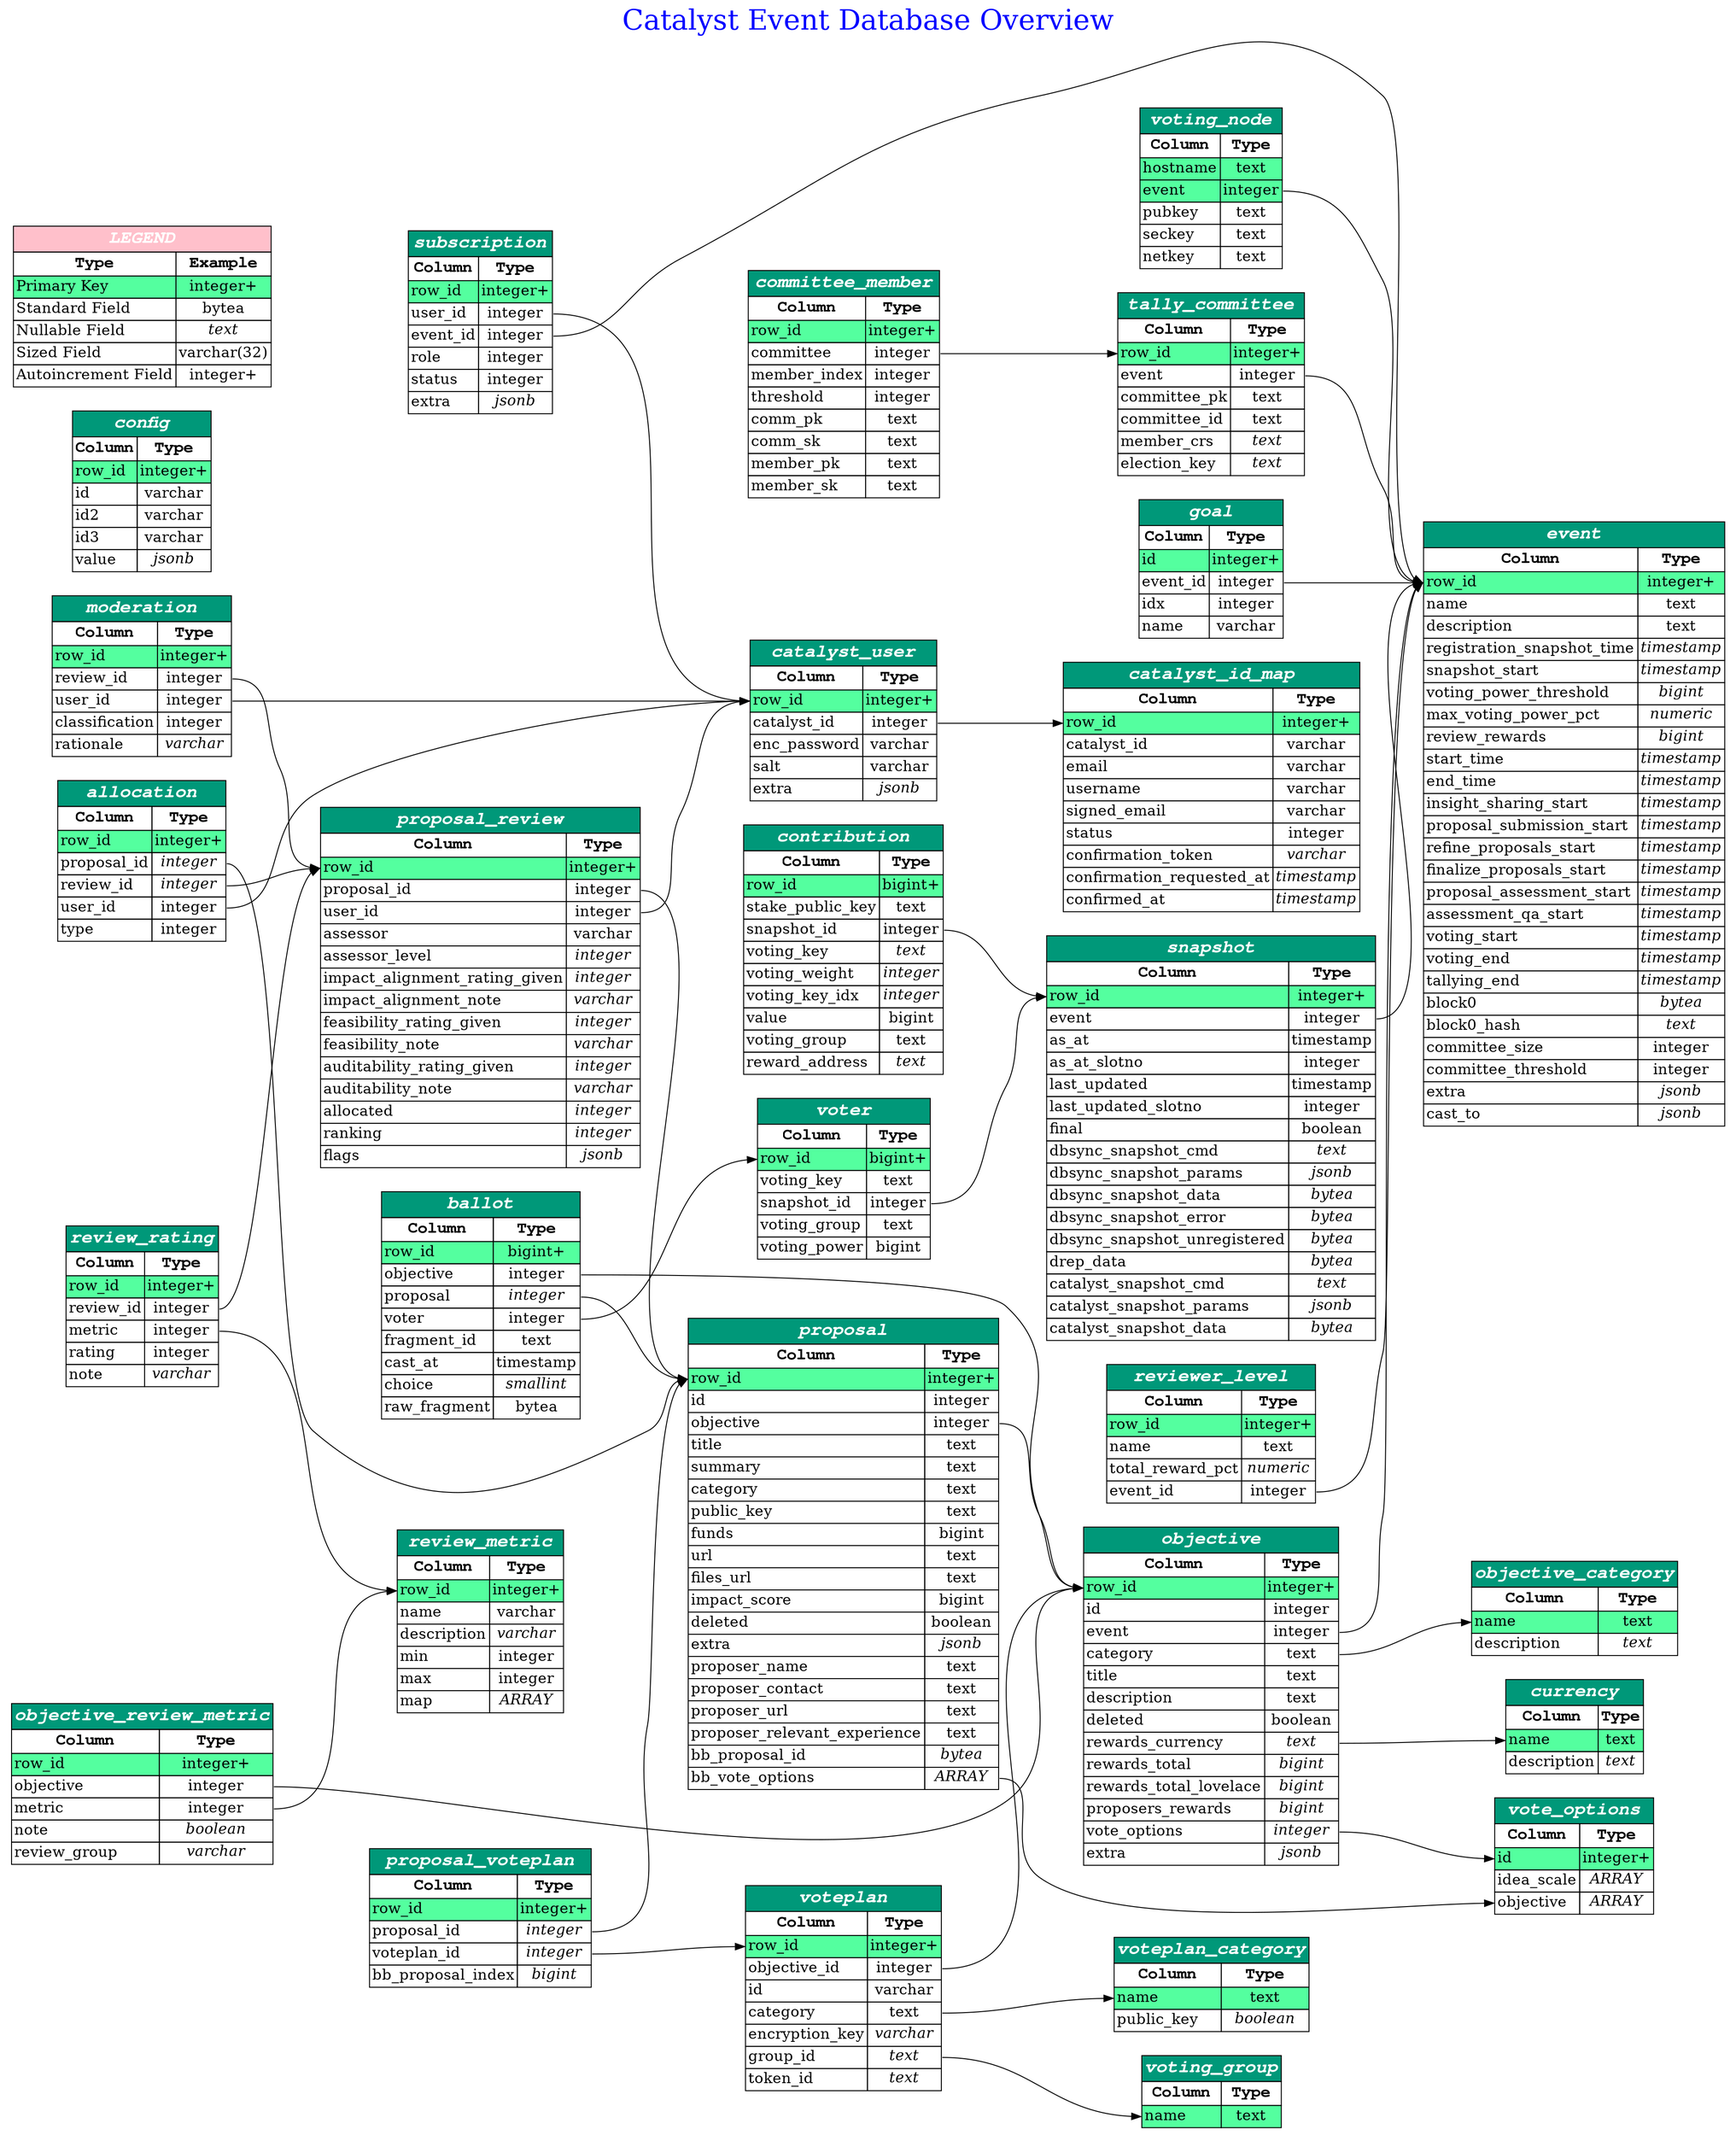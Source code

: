 digraph erd {

    
    label = "Catalyst Event Database Overview"
    labelloc = t
    fontsize = 30
    fontcolor = blue
    

    graph [
        rankdir = "LR"
    ];

    node [
        fontsize = "16"
        shape = "plaintext"
    ];

    edge [
    ];

    
        

    "allocation" [label=<
        <table border='0' cellborder='1' cellspacing='0'>
            <tr>
                <td colspan='2' bgcolor='#009879' port='__title'><font color='white' face='Courier bold italic' point-size='20'><b>allocation</b></font></td>
            </tr>
            <tr>
                <td><font color='black' face='Courier bold' point-size='18' ><b>Column</b></font></td>
                <td><font color='black' face='Courier bold' point-size='18' ><b>Type</b></font></td>
            </tr>

            
            <tr>
                <td port="row_id" bgcolor="seagreen1" align='text'><font>row_id</font><br align='left'/></td>
                <td port="row_id_out" bgcolor="seagreen1" ><font>integer+</font></td>
            </tr>
            
            <tr>
                <td port="proposal_id"  align='text'><font>proposal_id</font><br align='left'/></td>
                <td port="proposal_id_out"  ><font><i>integer</i></font></td>
            </tr>
            
            <tr>
                <td port="review_id"  align='text'><font>review_id</font><br align='left'/></td>
                <td port="review_id_out"  ><font><i>integer</i></font></td>
            </tr>
            
            <tr>
                <td port="user_id"  align='text'><font>user_id</font><br align='left'/></td>
                <td port="user_id_out"  ><font>integer</font></td>
            </tr>
            
            <tr>
                <td port="type"  align='text'><font>type</font><br align='left'/></td>
                <td port="type_out"  ><font>integer</font></td>
            </tr>
            

        </table>
    >];

        
    
        

    "ballot" [label=<
        <table border='0' cellborder='1' cellspacing='0'>
            <tr>
                <td colspan='2' bgcolor='#009879' port='__title'><font color='white' face='Courier bold italic' point-size='20'><b>ballot</b></font></td>
            </tr>
            <tr>
                <td><font color='black' face='Courier bold' point-size='18' ><b>Column</b></font></td>
                <td><font color='black' face='Courier bold' point-size='18' ><b>Type</b></font></td>
            </tr>

            
            <tr>
                <td port="row_id" bgcolor="seagreen1" align='text'><font>row_id</font><br align='left'/></td>
                <td port="row_id_out" bgcolor="seagreen1" ><font>bigint+</font></td>
            </tr>
            
            <tr>
                <td port="objective"  align='text'><font>objective</font><br align='left'/></td>
                <td port="objective_out"  ><font>integer</font></td>
            </tr>
            
            <tr>
                <td port="proposal"  align='text'><font>proposal</font><br align='left'/></td>
                <td port="proposal_out"  ><font><i>integer</i></font></td>
            </tr>
            
            <tr>
                <td port="voter"  align='text'><font>voter</font><br align='left'/></td>
                <td port="voter_out"  ><font>integer</font></td>
            </tr>
            
            <tr>
                <td port="fragment_id"  align='text'><font>fragment_id</font><br align='left'/></td>
                <td port="fragment_id_out"  ><font>text</font></td>
            </tr>
            
            <tr>
                <td port="cast_at"  align='text'><font>cast_at</font><br align='left'/></td>
                <td port="cast_at_out"  ><font>timestamp</font></td>
            </tr>
            
            <tr>
                <td port="choice"  align='text'><font>choice</font><br align='left'/></td>
                <td port="choice_out"  ><font><i>smallint</i></font></td>
            </tr>
            
            <tr>
                <td port="raw_fragment"  align='text'><font>raw_fragment</font><br align='left'/></td>
                <td port="raw_fragment_out"  ><font>bytea</font></td>
            </tr>
            

        </table>
    >];

        
    
        

    "catalyst_id_map" [label=<
        <table border='0' cellborder='1' cellspacing='0'>
            <tr>
                <td colspan='2' bgcolor='#009879' port='__title'><font color='white' face='Courier bold italic' point-size='20'><b>catalyst_id_map</b></font></td>
            </tr>
            <tr>
                <td><font color='black' face='Courier bold' point-size='18' ><b>Column</b></font></td>
                <td><font color='black' face='Courier bold' point-size='18' ><b>Type</b></font></td>
            </tr>

            
            <tr>
                <td port="row_id" bgcolor="seagreen1" align='text'><font>row_id</font><br align='left'/></td>
                <td port="row_id_out" bgcolor="seagreen1" ><font>integer+</font></td>
            </tr>
            
            <tr>
                <td port="catalyst_id"  align='text'><font>catalyst_id</font><br align='left'/></td>
                <td port="catalyst_id_out"  ><font>varchar</font></td>
            </tr>
            
            <tr>
                <td port="email"  align='text'><font>email</font><br align='left'/></td>
                <td port="email_out"  ><font>varchar</font></td>
            </tr>
            
            <tr>
                <td port="username"  align='text'><font>username</font><br align='left'/></td>
                <td port="username_out"  ><font>varchar</font></td>
            </tr>
            
            <tr>
                <td port="signed_email"  align='text'><font>signed_email</font><br align='left'/></td>
                <td port="signed_email_out"  ><font>varchar</font></td>
            </tr>
            
            <tr>
                <td port="status"  align='text'><font>status</font><br align='left'/></td>
                <td port="status_out"  ><font>integer</font></td>
            </tr>
            
            <tr>
                <td port="confirmation_token"  align='text'><font>confirmation_token</font><br align='left'/></td>
                <td port="confirmation_token_out"  ><font><i>varchar</i></font></td>
            </tr>
            
            <tr>
                <td port="confirmation_requested_at"  align='text'><font>confirmation_requested_at</font><br align='left'/></td>
                <td port="confirmation_requested_at_out"  ><font><i>timestamp</i></font></td>
            </tr>
            
            <tr>
                <td port="confirmed_at"  align='text'><font>confirmed_at</font><br align='left'/></td>
                <td port="confirmed_at_out"  ><font><i>timestamp</i></font></td>
            </tr>
            

        </table>
    >];

        
    
        

    "catalyst_user" [label=<
        <table border='0' cellborder='1' cellspacing='0'>
            <tr>
                <td colspan='2' bgcolor='#009879' port='__title'><font color='white' face='Courier bold italic' point-size='20'><b>catalyst_user</b></font></td>
            </tr>
            <tr>
                <td><font color='black' face='Courier bold' point-size='18' ><b>Column</b></font></td>
                <td><font color='black' face='Courier bold' point-size='18' ><b>Type</b></font></td>
            </tr>

            
            <tr>
                <td port="row_id" bgcolor="seagreen1" align='text'><font>row_id</font><br align='left'/></td>
                <td port="row_id_out" bgcolor="seagreen1" ><font>integer+</font></td>
            </tr>
            
            <tr>
                <td port="catalyst_id"  align='text'><font>catalyst_id</font><br align='left'/></td>
                <td port="catalyst_id_out"  ><font>integer</font></td>
            </tr>
            
            <tr>
                <td port="enc_password"  align='text'><font>enc_password</font><br align='left'/></td>
                <td port="enc_password_out"  ><font>varchar</font></td>
            </tr>
            
            <tr>
                <td port="salt"  align='text'><font>salt</font><br align='left'/></td>
                <td port="salt_out"  ><font>varchar</font></td>
            </tr>
            
            <tr>
                <td port="extra"  align='text'><font>extra</font><br align='left'/></td>
                <td port="extra_out"  ><font><i>jsonb</i></font></td>
            </tr>
            

        </table>
    >];

        
    
        

    "committee_member" [label=<
        <table border='0' cellborder='1' cellspacing='0'>
            <tr>
                <td colspan='2' bgcolor='#009879' port='__title'><font color='white' face='Courier bold italic' point-size='20'><b>committee_member</b></font></td>
            </tr>
            <tr>
                <td><font color='black' face='Courier bold' point-size='18' ><b>Column</b></font></td>
                <td><font color='black' face='Courier bold' point-size='18' ><b>Type</b></font></td>
            </tr>

            
            <tr>
                <td port="row_id" bgcolor="seagreen1" align='text'><font>row_id</font><br align='left'/></td>
                <td port="row_id_out" bgcolor="seagreen1" ><font>integer+</font></td>
            </tr>
            
            <tr>
                <td port="committee"  align='text'><font>committee</font><br align='left'/></td>
                <td port="committee_out"  ><font>integer</font></td>
            </tr>
            
            <tr>
                <td port="member_index"  align='text'><font>member_index</font><br align='left'/></td>
                <td port="member_index_out"  ><font>integer</font></td>
            </tr>
            
            <tr>
                <td port="threshold"  align='text'><font>threshold</font><br align='left'/></td>
                <td port="threshold_out"  ><font>integer</font></td>
            </tr>
            
            <tr>
                <td port="comm_pk"  align='text'><font>comm_pk</font><br align='left'/></td>
                <td port="comm_pk_out"  ><font>text</font></td>
            </tr>
            
            <tr>
                <td port="comm_sk"  align='text'><font>comm_sk</font><br align='left'/></td>
                <td port="comm_sk_out"  ><font>text</font></td>
            </tr>
            
            <tr>
                <td port="member_pk"  align='text'><font>member_pk</font><br align='left'/></td>
                <td port="member_pk_out"  ><font>text</font></td>
            </tr>
            
            <tr>
                <td port="member_sk"  align='text'><font>member_sk</font><br align='left'/></td>
                <td port="member_sk_out"  ><font>text</font></td>
            </tr>
            

        </table>
    >];

        
    
        

    "config" [label=<
        <table border='0' cellborder='1' cellspacing='0'>
            <tr>
                <td colspan='2' bgcolor='#009879' port='__title'><font color='white' face='Courier bold italic' point-size='20'><b>config</b></font></td>
            </tr>
            <tr>
                <td><font color='black' face='Courier bold' point-size='18' ><b>Column</b></font></td>
                <td><font color='black' face='Courier bold' point-size='18' ><b>Type</b></font></td>
            </tr>

            
            <tr>
                <td port="row_id" bgcolor="seagreen1" align='text'><font>row_id</font><br align='left'/></td>
                <td port="row_id_out" bgcolor="seagreen1" ><font>integer+</font></td>
            </tr>
            
            <tr>
                <td port="id"  align='text'><font>id</font><br align='left'/></td>
                <td port="id_out"  ><font>varchar</font></td>
            </tr>
            
            <tr>
                <td port="id2"  align='text'><font>id2</font><br align='left'/></td>
                <td port="id2_out"  ><font>varchar</font></td>
            </tr>
            
            <tr>
                <td port="id3"  align='text'><font>id3</font><br align='left'/></td>
                <td port="id3_out"  ><font>varchar</font></td>
            </tr>
            
            <tr>
                <td port="value"  align='text'><font>value</font><br align='left'/></td>
                <td port="value_out"  ><font><i>jsonb</i></font></td>
            </tr>
            

        </table>
    >];

        
    
        

    "contribution" [label=<
        <table border='0' cellborder='1' cellspacing='0'>
            <tr>
                <td colspan='2' bgcolor='#009879' port='__title'><font color='white' face='Courier bold italic' point-size='20'><b>contribution</b></font></td>
            </tr>
            <tr>
                <td><font color='black' face='Courier bold' point-size='18' ><b>Column</b></font></td>
                <td><font color='black' face='Courier bold' point-size='18' ><b>Type</b></font></td>
            </tr>

            
            <tr>
                <td port="row_id" bgcolor="seagreen1" align='text'><font>row_id</font><br align='left'/></td>
                <td port="row_id_out" bgcolor="seagreen1" ><font>bigint+</font></td>
            </tr>
            
            <tr>
                <td port="stake_public_key"  align='text'><font>stake_public_key</font><br align='left'/></td>
                <td port="stake_public_key_out"  ><font>text</font></td>
            </tr>
            
            <tr>
                <td port="snapshot_id"  align='text'><font>snapshot_id</font><br align='left'/></td>
                <td port="snapshot_id_out"  ><font>integer</font></td>
            </tr>
            
            <tr>
                <td port="voting_key"  align='text'><font>voting_key</font><br align='left'/></td>
                <td port="voting_key_out"  ><font><i>text</i></font></td>
            </tr>
            
            <tr>
                <td port="voting_weight"  align='text'><font>voting_weight</font><br align='left'/></td>
                <td port="voting_weight_out"  ><font><i>integer</i></font></td>
            </tr>
            
            <tr>
                <td port="voting_key_idx"  align='text'><font>voting_key_idx</font><br align='left'/></td>
                <td port="voting_key_idx_out"  ><font><i>integer</i></font></td>
            </tr>
            
            <tr>
                <td port="value"  align='text'><font>value</font><br align='left'/></td>
                <td port="value_out"  ><font>bigint</font></td>
            </tr>
            
            <tr>
                <td port="voting_group"  align='text'><font>voting_group</font><br align='left'/></td>
                <td port="voting_group_out"  ><font>text</font></td>
            </tr>
            
            <tr>
                <td port="reward_address"  align='text'><font>reward_address</font><br align='left'/></td>
                <td port="reward_address_out"  ><font><i>text</i></font></td>
            </tr>
            

        </table>
    >];

        
    
        

    "currency" [label=<
        <table border='0' cellborder='1' cellspacing='0'>
            <tr>
                <td colspan='2' bgcolor='#009879' port='__title'><font color='white' face='Courier bold italic' point-size='20'><b>currency</b></font></td>
            </tr>
            <tr>
                <td><font color='black' face='Courier bold' point-size='18' ><b>Column</b></font></td>
                <td><font color='black' face='Courier bold' point-size='18' ><b>Type</b></font></td>
            </tr>

            
            <tr>
                <td port="name" bgcolor="seagreen1" align='text'><font>name</font><br align='left'/></td>
                <td port="name_out" bgcolor="seagreen1" ><font>text</font></td>
            </tr>
            
            <tr>
                <td port="description"  align='text'><font>description</font><br align='left'/></td>
                <td port="description_out"  ><font><i>text</i></font></td>
            </tr>
            

        </table>
    >];

        
    
        

    "event" [label=<
        <table border='0' cellborder='1' cellspacing='0'>
            <tr>
                <td colspan='2' bgcolor='#009879' port='__title'><font color='white' face='Courier bold italic' point-size='20'><b>event</b></font></td>
            </tr>
            <tr>
                <td><font color='black' face='Courier bold' point-size='18' ><b>Column</b></font></td>
                <td><font color='black' face='Courier bold' point-size='18' ><b>Type</b></font></td>
            </tr>

            
            <tr>
                <td port="row_id" bgcolor="seagreen1" align='text'><font>row_id</font><br align='left'/></td>
                <td port="row_id_out" bgcolor="seagreen1" ><font>integer+</font></td>
            </tr>
            
            <tr>
                <td port="name"  align='text'><font>name</font><br align='left'/></td>
                <td port="name_out"  ><font>text</font></td>
            </tr>
            
            <tr>
                <td port="description"  align='text'><font>description</font><br align='left'/></td>
                <td port="description_out"  ><font>text</font></td>
            </tr>
            
            <tr>
                <td port="registration_snapshot_time"  align='text'><font>registration_snapshot_time</font><br align='left'/></td>
                <td port="registration_snapshot_time_out"  ><font><i>timestamp</i></font></td>
            </tr>
            
            <tr>
                <td port="snapshot_start"  align='text'><font>snapshot_start</font><br align='left'/></td>
                <td port="snapshot_start_out"  ><font><i>timestamp</i></font></td>
            </tr>
            
            <tr>
                <td port="voting_power_threshold"  align='text'><font>voting_power_threshold</font><br align='left'/></td>
                <td port="voting_power_threshold_out"  ><font><i>bigint</i></font></td>
            </tr>
            
            <tr>
                <td port="max_voting_power_pct"  align='text'><font>max_voting_power_pct</font><br align='left'/></td>
                <td port="max_voting_power_pct_out"  ><font><i>numeric</i></font></td>
            </tr>
            
            <tr>
                <td port="review_rewards"  align='text'><font>review_rewards</font><br align='left'/></td>
                <td port="review_rewards_out"  ><font><i>bigint</i></font></td>
            </tr>
            
            <tr>
                <td port="start_time"  align='text'><font>start_time</font><br align='left'/></td>
                <td port="start_time_out"  ><font><i>timestamp</i></font></td>
            </tr>
            
            <tr>
                <td port="end_time"  align='text'><font>end_time</font><br align='left'/></td>
                <td port="end_time_out"  ><font><i>timestamp</i></font></td>
            </tr>
            
            <tr>
                <td port="insight_sharing_start"  align='text'><font>insight_sharing_start</font><br align='left'/></td>
                <td port="insight_sharing_start_out"  ><font><i>timestamp</i></font></td>
            </tr>
            
            <tr>
                <td port="proposal_submission_start"  align='text'><font>proposal_submission_start</font><br align='left'/></td>
                <td port="proposal_submission_start_out"  ><font><i>timestamp</i></font></td>
            </tr>
            
            <tr>
                <td port="refine_proposals_start"  align='text'><font>refine_proposals_start</font><br align='left'/></td>
                <td port="refine_proposals_start_out"  ><font><i>timestamp</i></font></td>
            </tr>
            
            <tr>
                <td port="finalize_proposals_start"  align='text'><font>finalize_proposals_start</font><br align='left'/></td>
                <td port="finalize_proposals_start_out"  ><font><i>timestamp</i></font></td>
            </tr>
            
            <tr>
                <td port="proposal_assessment_start"  align='text'><font>proposal_assessment_start</font><br align='left'/></td>
                <td port="proposal_assessment_start_out"  ><font><i>timestamp</i></font></td>
            </tr>
            
            <tr>
                <td port="assessment_qa_start"  align='text'><font>assessment_qa_start</font><br align='left'/></td>
                <td port="assessment_qa_start_out"  ><font><i>timestamp</i></font></td>
            </tr>
            
            <tr>
                <td port="voting_start"  align='text'><font>voting_start</font><br align='left'/></td>
                <td port="voting_start_out"  ><font><i>timestamp</i></font></td>
            </tr>
            
            <tr>
                <td port="voting_end"  align='text'><font>voting_end</font><br align='left'/></td>
                <td port="voting_end_out"  ><font><i>timestamp</i></font></td>
            </tr>
            
            <tr>
                <td port="tallying_end"  align='text'><font>tallying_end</font><br align='left'/></td>
                <td port="tallying_end_out"  ><font><i>timestamp</i></font></td>
            </tr>
            
            <tr>
                <td port="block0"  align='text'><font>block0</font><br align='left'/></td>
                <td port="block0_out"  ><font><i>bytea</i></font></td>
            </tr>
            
            <tr>
                <td port="block0_hash"  align='text'><font>block0_hash</font><br align='left'/></td>
                <td port="block0_hash_out"  ><font><i>text</i></font></td>
            </tr>
            
            <tr>
                <td port="committee_size"  align='text'><font>committee_size</font><br align='left'/></td>
                <td port="committee_size_out"  ><font>integer</font></td>
            </tr>
            
            <tr>
                <td port="committee_threshold"  align='text'><font>committee_threshold</font><br align='left'/></td>
                <td port="committee_threshold_out"  ><font>integer</font></td>
            </tr>
            
            <tr>
                <td port="extra"  align='text'><font>extra</font><br align='left'/></td>
                <td port="extra_out"  ><font><i>jsonb</i></font></td>
            </tr>
            
            <tr>
                <td port="cast_to"  align='text'><font>cast_to</font><br align='left'/></td>
                <td port="cast_to_out"  ><font><i>jsonb</i></font></td>
            </tr>
            

        </table>
    >];

        
    
        

    "goal" [label=<
        <table border='0' cellborder='1' cellspacing='0'>
            <tr>
                <td colspan='2' bgcolor='#009879' port='__title'><font color='white' face='Courier bold italic' point-size='20'><b>goal</b></font></td>
            </tr>
            <tr>
                <td><font color='black' face='Courier bold' point-size='18' ><b>Column</b></font></td>
                <td><font color='black' face='Courier bold' point-size='18' ><b>Type</b></font></td>
            </tr>

            
            <tr>
                <td port="id" bgcolor="seagreen1" align='text'><font>id</font><br align='left'/></td>
                <td port="id_out" bgcolor="seagreen1" ><font>integer+</font></td>
            </tr>
            
            <tr>
                <td port="event_id"  align='text'><font>event_id</font><br align='left'/></td>
                <td port="event_id_out"  ><font>integer</font></td>
            </tr>
            
            <tr>
                <td port="idx"  align='text'><font>idx</font><br align='left'/></td>
                <td port="idx_out"  ><font>integer</font></td>
            </tr>
            
            <tr>
                <td port="name"  align='text'><font>name</font><br align='left'/></td>
                <td port="name_out"  ><font>varchar</font></td>
            </tr>
            

        </table>
    >];

        
    
        

    "moderation" [label=<
        <table border='0' cellborder='1' cellspacing='0'>
            <tr>
                <td colspan='2' bgcolor='#009879' port='__title'><font color='white' face='Courier bold italic' point-size='20'><b>moderation</b></font></td>
            </tr>
            <tr>
                <td><font color='black' face='Courier bold' point-size='18' ><b>Column</b></font></td>
                <td><font color='black' face='Courier bold' point-size='18' ><b>Type</b></font></td>
            </tr>

            
            <tr>
                <td port="row_id" bgcolor="seagreen1" align='text'><font>row_id</font><br align='left'/></td>
                <td port="row_id_out" bgcolor="seagreen1" ><font>integer+</font></td>
            </tr>
            
            <tr>
                <td port="review_id"  align='text'><font>review_id</font><br align='left'/></td>
                <td port="review_id_out"  ><font>integer</font></td>
            </tr>
            
            <tr>
                <td port="user_id"  align='text'><font>user_id</font><br align='left'/></td>
                <td port="user_id_out"  ><font>integer</font></td>
            </tr>
            
            <tr>
                <td port="classification"  align='text'><font>classification</font><br align='left'/></td>
                <td port="classification_out"  ><font>integer</font></td>
            </tr>
            
            <tr>
                <td port="rationale"  align='text'><font>rationale</font><br align='left'/></td>
                <td port="rationale_out"  ><font><i>varchar</i></font></td>
            </tr>
            

        </table>
    >];

        
    
        

    "objective" [label=<
        <table border='0' cellborder='1' cellspacing='0'>
            <tr>
                <td colspan='2' bgcolor='#009879' port='__title'><font color='white' face='Courier bold italic' point-size='20'><b>objective</b></font></td>
            </tr>
            <tr>
                <td><font color='black' face='Courier bold' point-size='18' ><b>Column</b></font></td>
                <td><font color='black' face='Courier bold' point-size='18' ><b>Type</b></font></td>
            </tr>

            
            <tr>
                <td port="row_id" bgcolor="seagreen1" align='text'><font>row_id</font><br align='left'/></td>
                <td port="row_id_out" bgcolor="seagreen1" ><font>integer+</font></td>
            </tr>
            
            <tr>
                <td port="id"  align='text'><font>id</font><br align='left'/></td>
                <td port="id_out"  ><font>integer</font></td>
            </tr>
            
            <tr>
                <td port="event"  align='text'><font>event</font><br align='left'/></td>
                <td port="event_out"  ><font>integer</font></td>
            </tr>
            
            <tr>
                <td port="category"  align='text'><font>category</font><br align='left'/></td>
                <td port="category_out"  ><font>text</font></td>
            </tr>
            
            <tr>
                <td port="title"  align='text'><font>title</font><br align='left'/></td>
                <td port="title_out"  ><font>text</font></td>
            </tr>
            
            <tr>
                <td port="description"  align='text'><font>description</font><br align='left'/></td>
                <td port="description_out"  ><font>text</font></td>
            </tr>
            
            <tr>
                <td port="deleted"  align='text'><font>deleted</font><br align='left'/></td>
                <td port="deleted_out"  ><font>boolean</font></td>
            </tr>
            
            <tr>
                <td port="rewards_currency"  align='text'><font>rewards_currency</font><br align='left'/></td>
                <td port="rewards_currency_out"  ><font><i>text</i></font></td>
            </tr>
            
            <tr>
                <td port="rewards_total"  align='text'><font>rewards_total</font><br align='left'/></td>
                <td port="rewards_total_out"  ><font><i>bigint</i></font></td>
            </tr>
            
            <tr>
                <td port="rewards_total_lovelace"  align='text'><font>rewards_total_lovelace</font><br align='left'/></td>
                <td port="rewards_total_lovelace_out"  ><font><i>bigint</i></font></td>
            </tr>
            
            <tr>
                <td port="proposers_rewards"  align='text'><font>proposers_rewards</font><br align='left'/></td>
                <td port="proposers_rewards_out"  ><font><i>bigint</i></font></td>
            </tr>
            
            <tr>
                <td port="vote_options"  align='text'><font>vote_options</font><br align='left'/></td>
                <td port="vote_options_out"  ><font><i>integer</i></font></td>
            </tr>
            
            <tr>
                <td port="extra"  align='text'><font>extra</font><br align='left'/></td>
                <td port="extra_out"  ><font><i>jsonb</i></font></td>
            </tr>
            

        </table>
    >];

        
    
        

    "objective_category" [label=<
        <table border='0' cellborder='1' cellspacing='0'>
            <tr>
                <td colspan='2' bgcolor='#009879' port='__title'><font color='white' face='Courier bold italic' point-size='20'><b>objective_category</b></font></td>
            </tr>
            <tr>
                <td><font color='black' face='Courier bold' point-size='18' ><b>Column</b></font></td>
                <td><font color='black' face='Courier bold' point-size='18' ><b>Type</b></font></td>
            </tr>

            
            <tr>
                <td port="name" bgcolor="seagreen1" align='text'><font>name</font><br align='left'/></td>
                <td port="name_out" bgcolor="seagreen1" ><font>text</font></td>
            </tr>
            
            <tr>
                <td port="description"  align='text'><font>description</font><br align='left'/></td>
                <td port="description_out"  ><font><i>text</i></font></td>
            </tr>
            

        </table>
    >];

        
    
        

    "objective_review_metric" [label=<
        <table border='0' cellborder='1' cellspacing='0'>
            <tr>
                <td colspan='2' bgcolor='#009879' port='__title'><font color='white' face='Courier bold italic' point-size='20'><b>objective_review_metric</b></font></td>
            </tr>
            <tr>
                <td><font color='black' face='Courier bold' point-size='18' ><b>Column</b></font></td>
                <td><font color='black' face='Courier bold' point-size='18' ><b>Type</b></font></td>
            </tr>

            
            <tr>
                <td port="row_id" bgcolor="seagreen1" align='text'><font>row_id</font><br align='left'/></td>
                <td port="row_id_out" bgcolor="seagreen1" ><font>integer+</font></td>
            </tr>
            
            <tr>
                <td port="objective"  align='text'><font>objective</font><br align='left'/></td>
                <td port="objective_out"  ><font>integer</font></td>
            </tr>
            
            <tr>
                <td port="metric"  align='text'><font>metric</font><br align='left'/></td>
                <td port="metric_out"  ><font>integer</font></td>
            </tr>
            
            <tr>
                <td port="note"  align='text'><font>note</font><br align='left'/></td>
                <td port="note_out"  ><font><i>boolean</i></font></td>
            </tr>
            
            <tr>
                <td port="review_group"  align='text'><font>review_group</font><br align='left'/></td>
                <td port="review_group_out"  ><font><i>varchar</i></font></td>
            </tr>
            

        </table>
    >];

        
    
        

    "proposal" [label=<
        <table border='0' cellborder='1' cellspacing='0'>
            <tr>
                <td colspan='2' bgcolor='#009879' port='__title'><font color='white' face='Courier bold italic' point-size='20'><b>proposal</b></font></td>
            </tr>
            <tr>
                <td><font color='black' face='Courier bold' point-size='18' ><b>Column</b></font></td>
                <td><font color='black' face='Courier bold' point-size='18' ><b>Type</b></font></td>
            </tr>

            
            <tr>
                <td port="row_id" bgcolor="seagreen1" align='text'><font>row_id</font><br align='left'/></td>
                <td port="row_id_out" bgcolor="seagreen1" ><font>integer+</font></td>
            </tr>
            
            <tr>
                <td port="id"  align='text'><font>id</font><br align='left'/></td>
                <td port="id_out"  ><font>integer</font></td>
            </tr>
            
            <tr>
                <td port="objective"  align='text'><font>objective</font><br align='left'/></td>
                <td port="objective_out"  ><font>integer</font></td>
            </tr>
            
            <tr>
                <td port="title"  align='text'><font>title</font><br align='left'/></td>
                <td port="title_out"  ><font>text</font></td>
            </tr>
            
            <tr>
                <td port="summary"  align='text'><font>summary</font><br align='left'/></td>
                <td port="summary_out"  ><font>text</font></td>
            </tr>
            
            <tr>
                <td port="category"  align='text'><font>category</font><br align='left'/></td>
                <td port="category_out"  ><font>text</font></td>
            </tr>
            
            <tr>
                <td port="public_key"  align='text'><font>public_key</font><br align='left'/></td>
                <td port="public_key_out"  ><font>text</font></td>
            </tr>
            
            <tr>
                <td port="funds"  align='text'><font>funds</font><br align='left'/></td>
                <td port="funds_out"  ><font>bigint</font></td>
            </tr>
            
            <tr>
                <td port="url"  align='text'><font>url</font><br align='left'/></td>
                <td port="url_out"  ><font>text</font></td>
            </tr>
            
            <tr>
                <td port="files_url"  align='text'><font>files_url</font><br align='left'/></td>
                <td port="files_url_out"  ><font>text</font></td>
            </tr>
            
            <tr>
                <td port="impact_score"  align='text'><font>impact_score</font><br align='left'/></td>
                <td port="impact_score_out"  ><font>bigint</font></td>
            </tr>
            
            <tr>
                <td port="deleted"  align='text'><font>deleted</font><br align='left'/></td>
                <td port="deleted_out"  ><font>boolean</font></td>
            </tr>
            
            <tr>
                <td port="extra"  align='text'><font>extra</font><br align='left'/></td>
                <td port="extra_out"  ><font><i>jsonb</i></font></td>
            </tr>
            
            <tr>
                <td port="proposer_name"  align='text'><font>proposer_name</font><br align='left'/></td>
                <td port="proposer_name_out"  ><font>text</font></td>
            </tr>
            
            <tr>
                <td port="proposer_contact"  align='text'><font>proposer_contact</font><br align='left'/></td>
                <td port="proposer_contact_out"  ><font>text</font></td>
            </tr>
            
            <tr>
                <td port="proposer_url"  align='text'><font>proposer_url</font><br align='left'/></td>
                <td port="proposer_url_out"  ><font>text</font></td>
            </tr>
            
            <tr>
                <td port="proposer_relevant_experience"  align='text'><font>proposer_relevant_experience</font><br align='left'/></td>
                <td port="proposer_relevant_experience_out"  ><font>text</font></td>
            </tr>
            
            <tr>
                <td port="bb_proposal_id"  align='text'><font>bb_proposal_id</font><br align='left'/></td>
                <td port="bb_proposal_id_out"  ><font><i>bytea</i></font></td>
            </tr>
            
            <tr>
                <td port="bb_vote_options"  align='text'><font>bb_vote_options</font><br align='left'/></td>
                <td port="bb_vote_options_out"  ><font><i>ARRAY</i></font></td>
            </tr>
            

        </table>
    >];

        
    
        

    "proposal_review" [label=<
        <table border='0' cellborder='1' cellspacing='0'>
            <tr>
                <td colspan='2' bgcolor='#009879' port='__title'><font color='white' face='Courier bold italic' point-size='20'><b>proposal_review</b></font></td>
            </tr>
            <tr>
                <td><font color='black' face='Courier bold' point-size='18' ><b>Column</b></font></td>
                <td><font color='black' face='Courier bold' point-size='18' ><b>Type</b></font></td>
            </tr>

            
            <tr>
                <td port="row_id" bgcolor="seagreen1" align='text'><font>row_id</font><br align='left'/></td>
                <td port="row_id_out" bgcolor="seagreen1" ><font>integer+</font></td>
            </tr>
            
            <tr>
                <td port="proposal_id"  align='text'><font>proposal_id</font><br align='left'/></td>
                <td port="proposal_id_out"  ><font>integer</font></td>
            </tr>
            
            <tr>
                <td port="user_id"  align='text'><font>user_id</font><br align='left'/></td>
                <td port="user_id_out"  ><font>integer</font></td>
            </tr>
            
            <tr>
                <td port="assessor"  align='text'><font>assessor</font><br align='left'/></td>
                <td port="assessor_out"  ><font>varchar</font></td>
            </tr>
            
            <tr>
                <td port="assessor_level"  align='text'><font>assessor_level</font><br align='left'/></td>
                <td port="assessor_level_out"  ><font><i>integer</i></font></td>
            </tr>
            
            <tr>
                <td port="impact_alignment_rating_given"  align='text'><font>impact_alignment_rating_given</font><br align='left'/></td>
                <td port="impact_alignment_rating_given_out"  ><font><i>integer</i></font></td>
            </tr>
            
            <tr>
                <td port="impact_alignment_note"  align='text'><font>impact_alignment_note</font><br align='left'/></td>
                <td port="impact_alignment_note_out"  ><font><i>varchar</i></font></td>
            </tr>
            
            <tr>
                <td port="feasibility_rating_given"  align='text'><font>feasibility_rating_given</font><br align='left'/></td>
                <td port="feasibility_rating_given_out"  ><font><i>integer</i></font></td>
            </tr>
            
            <tr>
                <td port="feasibility_note"  align='text'><font>feasibility_note</font><br align='left'/></td>
                <td port="feasibility_note_out"  ><font><i>varchar</i></font></td>
            </tr>
            
            <tr>
                <td port="auditability_rating_given"  align='text'><font>auditability_rating_given</font><br align='left'/></td>
                <td port="auditability_rating_given_out"  ><font><i>integer</i></font></td>
            </tr>
            
            <tr>
                <td port="auditability_note"  align='text'><font>auditability_note</font><br align='left'/></td>
                <td port="auditability_note_out"  ><font><i>varchar</i></font></td>
            </tr>
            
            <tr>
                <td port="allocated"  align='text'><font>allocated</font><br align='left'/></td>
                <td port="allocated_out"  ><font><i>integer</i></font></td>
            </tr>
            
            <tr>
                <td port="ranking"  align='text'><font>ranking</font><br align='left'/></td>
                <td port="ranking_out"  ><font><i>integer</i></font></td>
            </tr>
            
            <tr>
                <td port="flags"  align='text'><font>flags</font><br align='left'/></td>
                <td port="flags_out"  ><font><i>jsonb</i></font></td>
            </tr>
            

        </table>
    >];

        
    
        

    "proposal_voteplan" [label=<
        <table border='0' cellborder='1' cellspacing='0'>
            <tr>
                <td colspan='2' bgcolor='#009879' port='__title'><font color='white' face='Courier bold italic' point-size='20'><b>proposal_voteplan</b></font></td>
            </tr>
            <tr>
                <td><font color='black' face='Courier bold' point-size='18' ><b>Column</b></font></td>
                <td><font color='black' face='Courier bold' point-size='18' ><b>Type</b></font></td>
            </tr>

            
            <tr>
                <td port="row_id" bgcolor="seagreen1" align='text'><font>row_id</font><br align='left'/></td>
                <td port="row_id_out" bgcolor="seagreen1" ><font>integer+</font></td>
            </tr>
            
            <tr>
                <td port="proposal_id"  align='text'><font>proposal_id</font><br align='left'/></td>
                <td port="proposal_id_out"  ><font><i>integer</i></font></td>
            </tr>
            
            <tr>
                <td port="voteplan_id"  align='text'><font>voteplan_id</font><br align='left'/></td>
                <td port="voteplan_id_out"  ><font><i>integer</i></font></td>
            </tr>
            
            <tr>
                <td port="bb_proposal_index"  align='text'><font>bb_proposal_index</font><br align='left'/></td>
                <td port="bb_proposal_index_out"  ><font><i>bigint</i></font></td>
            </tr>
            

        </table>
    >];

        
    
        

    "review_metric" [label=<
        <table border='0' cellborder='1' cellspacing='0'>
            <tr>
                <td colspan='2' bgcolor='#009879' port='__title'><font color='white' face='Courier bold italic' point-size='20'><b>review_metric</b></font></td>
            </tr>
            <tr>
                <td><font color='black' face='Courier bold' point-size='18' ><b>Column</b></font></td>
                <td><font color='black' face='Courier bold' point-size='18' ><b>Type</b></font></td>
            </tr>

            
            <tr>
                <td port="row_id" bgcolor="seagreen1" align='text'><font>row_id</font><br align='left'/></td>
                <td port="row_id_out" bgcolor="seagreen1" ><font>integer+</font></td>
            </tr>
            
            <tr>
                <td port="name"  align='text'><font>name</font><br align='left'/></td>
                <td port="name_out"  ><font>varchar</font></td>
            </tr>
            
            <tr>
                <td port="description"  align='text'><font>description</font><br align='left'/></td>
                <td port="description_out"  ><font><i>varchar</i></font></td>
            </tr>
            
            <tr>
                <td port="min"  align='text'><font>min</font><br align='left'/></td>
                <td port="min_out"  ><font>integer</font></td>
            </tr>
            
            <tr>
                <td port="max"  align='text'><font>max</font><br align='left'/></td>
                <td port="max_out"  ><font>integer</font></td>
            </tr>
            
            <tr>
                <td port="map"  align='text'><font>map</font><br align='left'/></td>
                <td port="map_out"  ><font><i>ARRAY</i></font></td>
            </tr>
            

        </table>
    >];

        
    
        

    "review_rating" [label=<
        <table border='0' cellborder='1' cellspacing='0'>
            <tr>
                <td colspan='2' bgcolor='#009879' port='__title'><font color='white' face='Courier bold italic' point-size='20'><b>review_rating</b></font></td>
            </tr>
            <tr>
                <td><font color='black' face='Courier bold' point-size='18' ><b>Column</b></font></td>
                <td><font color='black' face='Courier bold' point-size='18' ><b>Type</b></font></td>
            </tr>

            
            <tr>
                <td port="row_id" bgcolor="seagreen1" align='text'><font>row_id</font><br align='left'/></td>
                <td port="row_id_out" bgcolor="seagreen1" ><font>integer+</font></td>
            </tr>
            
            <tr>
                <td port="review_id"  align='text'><font>review_id</font><br align='left'/></td>
                <td port="review_id_out"  ><font>integer</font></td>
            </tr>
            
            <tr>
                <td port="metric"  align='text'><font>metric</font><br align='left'/></td>
                <td port="metric_out"  ><font>integer</font></td>
            </tr>
            
            <tr>
                <td port="rating"  align='text'><font>rating</font><br align='left'/></td>
                <td port="rating_out"  ><font>integer</font></td>
            </tr>
            
            <tr>
                <td port="note"  align='text'><font>note</font><br align='left'/></td>
                <td port="note_out"  ><font><i>varchar</i></font></td>
            </tr>
            

        </table>
    >];

        
    
        

    "reviewer_level" [label=<
        <table border='0' cellborder='1' cellspacing='0'>
            <tr>
                <td colspan='2' bgcolor='#009879' port='__title'><font color='white' face='Courier bold italic' point-size='20'><b>reviewer_level</b></font></td>
            </tr>
            <tr>
                <td><font color='black' face='Courier bold' point-size='18' ><b>Column</b></font></td>
                <td><font color='black' face='Courier bold' point-size='18' ><b>Type</b></font></td>
            </tr>

            
            <tr>
                <td port="row_id" bgcolor="seagreen1" align='text'><font>row_id</font><br align='left'/></td>
                <td port="row_id_out" bgcolor="seagreen1" ><font>integer+</font></td>
            </tr>
            
            <tr>
                <td port="name"  align='text'><font>name</font><br align='left'/></td>
                <td port="name_out"  ><font>text</font></td>
            </tr>
            
            <tr>
                <td port="total_reward_pct"  align='text'><font>total_reward_pct</font><br align='left'/></td>
                <td port="total_reward_pct_out"  ><font><i>numeric</i></font></td>
            </tr>
            
            <tr>
                <td port="event_id"  align='text'><font>event_id</font><br align='left'/></td>
                <td port="event_id_out"  ><font>integer</font></td>
            </tr>
            

        </table>
    >];

        
    
        

    "snapshot" [label=<
        <table border='0' cellborder='1' cellspacing='0'>
            <tr>
                <td colspan='2' bgcolor='#009879' port='__title'><font color='white' face='Courier bold italic' point-size='20'><b>snapshot</b></font></td>
            </tr>
            <tr>
                <td><font color='black' face='Courier bold' point-size='18' ><b>Column</b></font></td>
                <td><font color='black' face='Courier bold' point-size='18' ><b>Type</b></font></td>
            </tr>

            
            <tr>
                <td port="row_id" bgcolor="seagreen1" align='text'><font>row_id</font><br align='left'/></td>
                <td port="row_id_out" bgcolor="seagreen1" ><font>integer+</font></td>
            </tr>
            
            <tr>
                <td port="event"  align='text'><font>event</font><br align='left'/></td>
                <td port="event_out"  ><font>integer</font></td>
            </tr>
            
            <tr>
                <td port="as_at"  align='text'><font>as_at</font><br align='left'/></td>
                <td port="as_at_out"  ><font>timestamp</font></td>
            </tr>
            
            <tr>
                <td port="as_at_slotno"  align='text'><font>as_at_slotno</font><br align='left'/></td>
                <td port="as_at_slotno_out"  ><font>integer</font></td>
            </tr>
            
            <tr>
                <td port="last_updated"  align='text'><font>last_updated</font><br align='left'/></td>
                <td port="last_updated_out"  ><font>timestamp</font></td>
            </tr>
            
            <tr>
                <td port="last_updated_slotno"  align='text'><font>last_updated_slotno</font><br align='left'/></td>
                <td port="last_updated_slotno_out"  ><font>integer</font></td>
            </tr>
            
            <tr>
                <td port="final"  align='text'><font>final</font><br align='left'/></td>
                <td port="final_out"  ><font>boolean</font></td>
            </tr>
            
            <tr>
                <td port="dbsync_snapshot_cmd"  align='text'><font>dbsync_snapshot_cmd</font><br align='left'/></td>
                <td port="dbsync_snapshot_cmd_out"  ><font><i>text</i></font></td>
            </tr>
            
            <tr>
                <td port="dbsync_snapshot_params"  align='text'><font>dbsync_snapshot_params</font><br align='left'/></td>
                <td port="dbsync_snapshot_params_out"  ><font><i>jsonb</i></font></td>
            </tr>
            
            <tr>
                <td port="dbsync_snapshot_data"  align='text'><font>dbsync_snapshot_data</font><br align='left'/></td>
                <td port="dbsync_snapshot_data_out"  ><font><i>bytea</i></font></td>
            </tr>
            
            <tr>
                <td port="dbsync_snapshot_error"  align='text'><font>dbsync_snapshot_error</font><br align='left'/></td>
                <td port="dbsync_snapshot_error_out"  ><font><i>bytea</i></font></td>
            </tr>
            
            <tr>
                <td port="dbsync_snapshot_unregistered"  align='text'><font>dbsync_snapshot_unregistered</font><br align='left'/></td>
                <td port="dbsync_snapshot_unregistered_out"  ><font><i>bytea</i></font></td>
            </tr>
            
            <tr>
                <td port="drep_data"  align='text'><font>drep_data</font><br align='left'/></td>
                <td port="drep_data_out"  ><font><i>bytea</i></font></td>
            </tr>
            
            <tr>
                <td port="catalyst_snapshot_cmd"  align='text'><font>catalyst_snapshot_cmd</font><br align='left'/></td>
                <td port="catalyst_snapshot_cmd_out"  ><font><i>text</i></font></td>
            </tr>
            
            <tr>
                <td port="catalyst_snapshot_params"  align='text'><font>catalyst_snapshot_params</font><br align='left'/></td>
                <td port="catalyst_snapshot_params_out"  ><font><i>jsonb</i></font></td>
            </tr>
            
            <tr>
                <td port="catalyst_snapshot_data"  align='text'><font>catalyst_snapshot_data</font><br align='left'/></td>
                <td port="catalyst_snapshot_data_out"  ><font><i>bytea</i></font></td>
            </tr>
            

        </table>
    >];

        
    
        

    "subscription" [label=<
        <table border='0' cellborder='1' cellspacing='0'>
            <tr>
                <td colspan='2' bgcolor='#009879' port='__title'><font color='white' face='Courier bold italic' point-size='20'><b>subscription</b></font></td>
            </tr>
            <tr>
                <td><font color='black' face='Courier bold' point-size='18' ><b>Column</b></font></td>
                <td><font color='black' face='Courier bold' point-size='18' ><b>Type</b></font></td>
            </tr>

            
            <tr>
                <td port="row_id" bgcolor="seagreen1" align='text'><font>row_id</font><br align='left'/></td>
                <td port="row_id_out" bgcolor="seagreen1" ><font>integer+</font></td>
            </tr>
            
            <tr>
                <td port="user_id"  align='text'><font>user_id</font><br align='left'/></td>
                <td port="user_id_out"  ><font>integer</font></td>
            </tr>
            
            <tr>
                <td port="event_id"  align='text'><font>event_id</font><br align='left'/></td>
                <td port="event_id_out"  ><font>integer</font></td>
            </tr>
            
            <tr>
                <td port="role"  align='text'><font>role</font><br align='left'/></td>
                <td port="role_out"  ><font>integer</font></td>
            </tr>
            
            <tr>
                <td port="status"  align='text'><font>status</font><br align='left'/></td>
                <td port="status_out"  ><font>integer</font></td>
            </tr>
            
            <tr>
                <td port="extra"  align='text'><font>extra</font><br align='left'/></td>
                <td port="extra_out"  ><font><i>jsonb</i></font></td>
            </tr>
            

        </table>
    >];

        
    
        

    "tally_committee" [label=<
        <table border='0' cellborder='1' cellspacing='0'>
            <tr>
                <td colspan='2' bgcolor='#009879' port='__title'><font color='white' face='Courier bold italic' point-size='20'><b>tally_committee</b></font></td>
            </tr>
            <tr>
                <td><font color='black' face='Courier bold' point-size='18' ><b>Column</b></font></td>
                <td><font color='black' face='Courier bold' point-size='18' ><b>Type</b></font></td>
            </tr>

            
            <tr>
                <td port="row_id" bgcolor="seagreen1" align='text'><font>row_id</font><br align='left'/></td>
                <td port="row_id_out" bgcolor="seagreen1" ><font>integer+</font></td>
            </tr>
            
            <tr>
                <td port="event"  align='text'><font>event</font><br align='left'/></td>
                <td port="event_out"  ><font>integer</font></td>
            </tr>
            
            <tr>
                <td port="committee_pk"  align='text'><font>committee_pk</font><br align='left'/></td>
                <td port="committee_pk_out"  ><font>text</font></td>
            </tr>
            
            <tr>
                <td port="committee_id"  align='text'><font>committee_id</font><br align='left'/></td>
                <td port="committee_id_out"  ><font>text</font></td>
            </tr>
            
            <tr>
                <td port="member_crs"  align='text'><font>member_crs</font><br align='left'/></td>
                <td port="member_crs_out"  ><font><i>text</i></font></td>
            </tr>
            
            <tr>
                <td port="election_key"  align='text'><font>election_key</font><br align='left'/></td>
                <td port="election_key_out"  ><font><i>text</i></font></td>
            </tr>
            

        </table>
    >];

        
    
        

    "vote_options" [label=<
        <table border='0' cellborder='1' cellspacing='0'>
            <tr>
                <td colspan='2' bgcolor='#009879' port='__title'><font color='white' face='Courier bold italic' point-size='20'><b>vote_options</b></font></td>
            </tr>
            <tr>
                <td><font color='black' face='Courier bold' point-size='18' ><b>Column</b></font></td>
                <td><font color='black' face='Courier bold' point-size='18' ><b>Type</b></font></td>
            </tr>

            
            <tr>
                <td port="id" bgcolor="seagreen1" align='text'><font>id</font><br align='left'/></td>
                <td port="id_out" bgcolor="seagreen1" ><font>integer+</font></td>
            </tr>
            
            <tr>
                <td port="idea_scale"  align='text'><font>idea_scale</font><br align='left'/></td>
                <td port="idea_scale_out"  ><font><i>ARRAY</i></font></td>
            </tr>
            
            <tr>
                <td port="objective"  align='text'><font>objective</font><br align='left'/></td>
                <td port="objective_out"  ><font><i>ARRAY</i></font></td>
            </tr>
            

        </table>
    >];

        
    
        

    "voteplan" [label=<
        <table border='0' cellborder='1' cellspacing='0'>
            <tr>
                <td colspan='2' bgcolor='#009879' port='__title'><font color='white' face='Courier bold italic' point-size='20'><b>voteplan</b></font></td>
            </tr>
            <tr>
                <td><font color='black' face='Courier bold' point-size='18' ><b>Column</b></font></td>
                <td><font color='black' face='Courier bold' point-size='18' ><b>Type</b></font></td>
            </tr>

            
            <tr>
                <td port="row_id" bgcolor="seagreen1" align='text'><font>row_id</font><br align='left'/></td>
                <td port="row_id_out" bgcolor="seagreen1" ><font>integer+</font></td>
            </tr>
            
            <tr>
                <td port="objective_id"  align='text'><font>objective_id</font><br align='left'/></td>
                <td port="objective_id_out"  ><font>integer</font></td>
            </tr>
            
            <tr>
                <td port="id"  align='text'><font>id</font><br align='left'/></td>
                <td port="id_out"  ><font>varchar</font></td>
            </tr>
            
            <tr>
                <td port="category"  align='text'><font>category</font><br align='left'/></td>
                <td port="category_out"  ><font>text</font></td>
            </tr>
            
            <tr>
                <td port="encryption_key"  align='text'><font>encryption_key</font><br align='left'/></td>
                <td port="encryption_key_out"  ><font><i>varchar</i></font></td>
            </tr>
            
            <tr>
                <td port="group_id"  align='text'><font>group_id</font><br align='left'/></td>
                <td port="group_id_out"  ><font><i>text</i></font></td>
            </tr>
            
            <tr>
                <td port="token_id"  align='text'><font>token_id</font><br align='left'/></td>
                <td port="token_id_out"  ><font><i>text</i></font></td>
            </tr>
            

        </table>
    >];

        
    
        

    "voteplan_category" [label=<
        <table border='0' cellborder='1' cellspacing='0'>
            <tr>
                <td colspan='2' bgcolor='#009879' port='__title'><font color='white' face='Courier bold italic' point-size='20'><b>voteplan_category</b></font></td>
            </tr>
            <tr>
                <td><font color='black' face='Courier bold' point-size='18' ><b>Column</b></font></td>
                <td><font color='black' face='Courier bold' point-size='18' ><b>Type</b></font></td>
            </tr>

            
            <tr>
                <td port="name" bgcolor="seagreen1" align='text'><font>name</font><br align='left'/></td>
                <td port="name_out" bgcolor="seagreen1" ><font>text</font></td>
            </tr>
            
            <tr>
                <td port="public_key"  align='text'><font>public_key</font><br align='left'/></td>
                <td port="public_key_out"  ><font><i>boolean</i></font></td>
            </tr>
            

        </table>
    >];

        
    
        

    "voter" [label=<
        <table border='0' cellborder='1' cellspacing='0'>
            <tr>
                <td colspan='2' bgcolor='#009879' port='__title'><font color='white' face='Courier bold italic' point-size='20'><b>voter</b></font></td>
            </tr>
            <tr>
                <td><font color='black' face='Courier bold' point-size='18' ><b>Column</b></font></td>
                <td><font color='black' face='Courier bold' point-size='18' ><b>Type</b></font></td>
            </tr>

            
            <tr>
                <td port="row_id" bgcolor="seagreen1" align='text'><font>row_id</font><br align='left'/></td>
                <td port="row_id_out" bgcolor="seagreen1" ><font>bigint+</font></td>
            </tr>
            
            <tr>
                <td port="voting_key"  align='text'><font>voting_key</font><br align='left'/></td>
                <td port="voting_key_out"  ><font>text</font></td>
            </tr>
            
            <tr>
                <td port="snapshot_id"  align='text'><font>snapshot_id</font><br align='left'/></td>
                <td port="snapshot_id_out"  ><font>integer</font></td>
            </tr>
            
            <tr>
                <td port="voting_group"  align='text'><font>voting_group</font><br align='left'/></td>
                <td port="voting_group_out"  ><font>text</font></td>
            </tr>
            
            <tr>
                <td port="voting_power"  align='text'><font>voting_power</font><br align='left'/></td>
                <td port="voting_power_out"  ><font>bigint</font></td>
            </tr>
            

        </table>
    >];

        
    
        

    "voting_group" [label=<
        <table border='0' cellborder='1' cellspacing='0'>
            <tr>
                <td colspan='2' bgcolor='#009879' port='__title'><font color='white' face='Courier bold italic' point-size='20'><b>voting_group</b></font></td>
            </tr>
            <tr>
                <td><font color='black' face='Courier bold' point-size='18' ><b>Column</b></font></td>
                <td><font color='black' face='Courier bold' point-size='18' ><b>Type</b></font></td>
            </tr>

            
            <tr>
                <td port="name" bgcolor="seagreen1" align='text'><font>name</font><br align='left'/></td>
                <td port="name_out" bgcolor="seagreen1" ><font>text</font></td>
            </tr>
            

        </table>
    >];

        
    
        

    "voting_node" [label=<
        <table border='0' cellborder='1' cellspacing='0'>
            <tr>
                <td colspan='2' bgcolor='#009879' port='__title'><font color='white' face='Courier bold italic' point-size='20'><b>voting_node</b></font></td>
            </tr>
            <tr>
                <td><font color='black' face='Courier bold' point-size='18' ><b>Column</b></font></td>
                <td><font color='black' face='Courier bold' point-size='18' ><b>Type</b></font></td>
            </tr>

            
            <tr>
                <td port="hostname" bgcolor="seagreen1" align='text'><font>hostname</font><br align='left'/></td>
                <td port="hostname_out" bgcolor="seagreen1" ><font>text</font></td>
            </tr>
            
            <tr>
                <td port="event" bgcolor="seagreen1" align='text'><font>event</font><br align='left'/></td>
                <td port="event_out" bgcolor="seagreen1" ><font>integer</font></td>
            </tr>
            
            <tr>
                <td port="pubkey"  align='text'><font>pubkey</font><br align='left'/></td>
                <td port="pubkey_out"  ><font>text</font></td>
            </tr>
            
            <tr>
                <td port="seckey"  align='text'><font>seckey</font><br align='left'/></td>
                <td port="seckey_out"  ><font>text</font></td>
            </tr>
            
            <tr>
                <td port="netkey"  align='text'><font>netkey</font><br align='left'/></td>
                <td port="netkey_out"  ><font>text</font></td>
            </tr>
            

        </table>
    >];

        
    

    


    "LEGEND" [label=<
        <table border='0' cellborder='1' cellspacing='0'>
            <tr>
                <td colspan='2' bgcolor='Pink' port='__title'><font color='white' face='Courier bold italic' point-size='20'><b>LEGEND</b></font></td>
            </tr>
            <tr>
                <td><font color='black' face='Courier bold' point-size='18'><b>Type</b></font></td>
                <td><font color='black' face='Courier bold' point-size='18'><b>Example</b></font></td>
            </tr>

            <tr>
                <td align='text' bgcolor="seagreen1" ><font>Primary Key</font><br align='left'/></td>
                <td  bgcolor="seagreen1" ><font>integer+</font></td>
            </tr>


            <tr>
                <td align='text'><font>Standard Field</font><br align='left'/></td>
                <td><font>bytea</font></td>
            </tr>

            <tr>
                <td align='text'><font>Nullable Field</font><br align='left'/></td>
                <td><font><i>text</i></font></td>
            </tr>

            <tr>
                <td align='text'><font>Sized Field</font><br align='left'/></td>
                <td><font>varchar(32)</font></td>
            </tr>

            <tr>
                <td align='text'><font>Autoincrement Field</font><br align='left'/></td>
                <td><font>integer+</font></td>
            </tr>

        </table>
    >];

    
    "goal":"event_id_out" -> "event":"row_id"
    
    "objective":"event_out" -> "event":"row_id"
    
    "objective":"category_out" -> "objective_category":"name"
    
    "objective":"rewards_currency_out" -> "currency":"name"
    
    "objective":"vote_options_out" -> "vote_options":"id"
    
    "catalyst_user":"catalyst_id_out" -> "catalyst_id_map":"row_id"
    
    "proposal":"objective_out" -> "objective":"row_id"
    
    "proposal":"bb_vote_options_out" -> "vote_options":"objective"
    
    "reviewer_level":"event_id_out" -> "event":"row_id"
    
    "proposal_review":"user_id_out" -> "catalyst_user":"row_id"
    
    "proposal_review":"proposal_id_out" -> "proposal":"row_id"
    
    "objective_review_metric":"objective_out" -> "objective":"row_id"
    
    "objective_review_metric":"metric_out" -> "review_metric":"row_id"
    
    "review_rating":"review_id_out" -> "proposal_review":"row_id"
    
    "review_rating":"metric_out" -> "review_metric":"row_id"
    
    "voteplan":"objective_id_out" -> "objective":"row_id"
    
    "voteplan":"category_out" -> "voteplan_category":"name"
    
    "voteplan":"group_id_out" -> "voting_group":"name"
    
    "proposal_voteplan":"proposal_id_out" -> "proposal":"row_id"
    
    "proposal_voteplan":"voteplan_id_out" -> "voteplan":"row_id"
    
    "snapshot":"event_out" -> "event":"row_id"
    
    "voter":"snapshot_id_out" -> "snapshot":"row_id"
    
    "contribution":"snapshot_id_out" -> "snapshot":"row_id"
    
    "ballot":"voter_out" -> "voter":"row_id"
    
    "ballot":"objective_out" -> "objective":"row_id"
    
    "ballot":"proposal_out" -> "proposal":"row_id"
    
    "voting_node":"event_out" -> "event":"row_id"
    
    "tally_committee":"event_out" -> "event":"row_id"
    
    "committee_member":"committee_out" -> "tally_committee":"row_id"
    
    "subscription":"user_id_out" -> "catalyst_user":"row_id"
    
    "subscription":"event_id_out" -> "event":"row_id"
    
    "allocation":"proposal_id_out" -> "proposal":"row_id"
    
    "allocation":"review_id_out" -> "proposal_review":"row_id"
    
    "allocation":"user_id_out" -> "catalyst_user":"row_id"
    
    "moderation":"review_id_out" -> "proposal_review":"row_id"
    
    "moderation":"user_id_out" -> "catalyst_user":"row_id"
    


}
